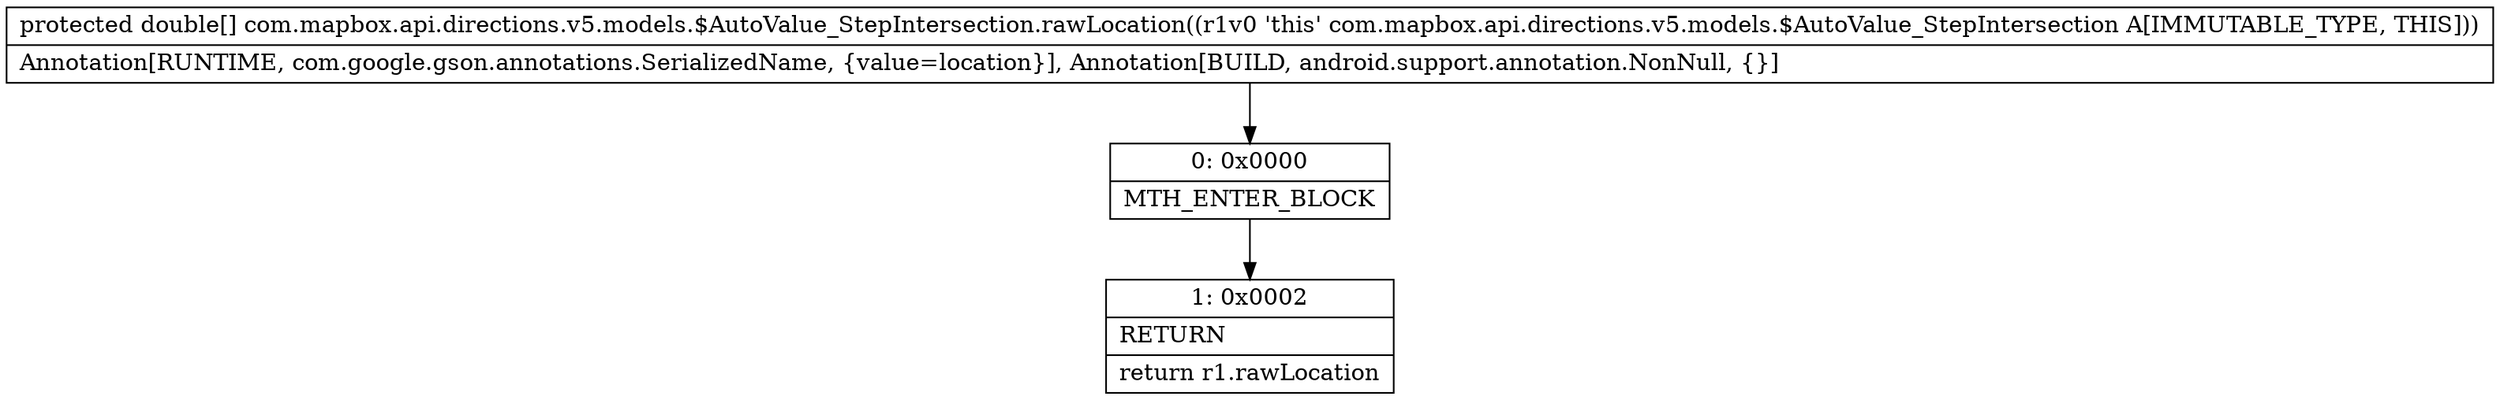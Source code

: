digraph "CFG forcom.mapbox.api.directions.v5.models.$AutoValue_StepIntersection.rawLocation()[D" {
Node_0 [shape=record,label="{0\:\ 0x0000|MTH_ENTER_BLOCK\l}"];
Node_1 [shape=record,label="{1\:\ 0x0002|RETURN\l|return r1.rawLocation\l}"];
MethodNode[shape=record,label="{protected double[] com.mapbox.api.directions.v5.models.$AutoValue_StepIntersection.rawLocation((r1v0 'this' com.mapbox.api.directions.v5.models.$AutoValue_StepIntersection A[IMMUTABLE_TYPE, THIS]))  | Annotation[RUNTIME, com.google.gson.annotations.SerializedName, \{value=location\}], Annotation[BUILD, android.support.annotation.NonNull, \{\}]\l}"];
MethodNode -> Node_0;
Node_0 -> Node_1;
}

